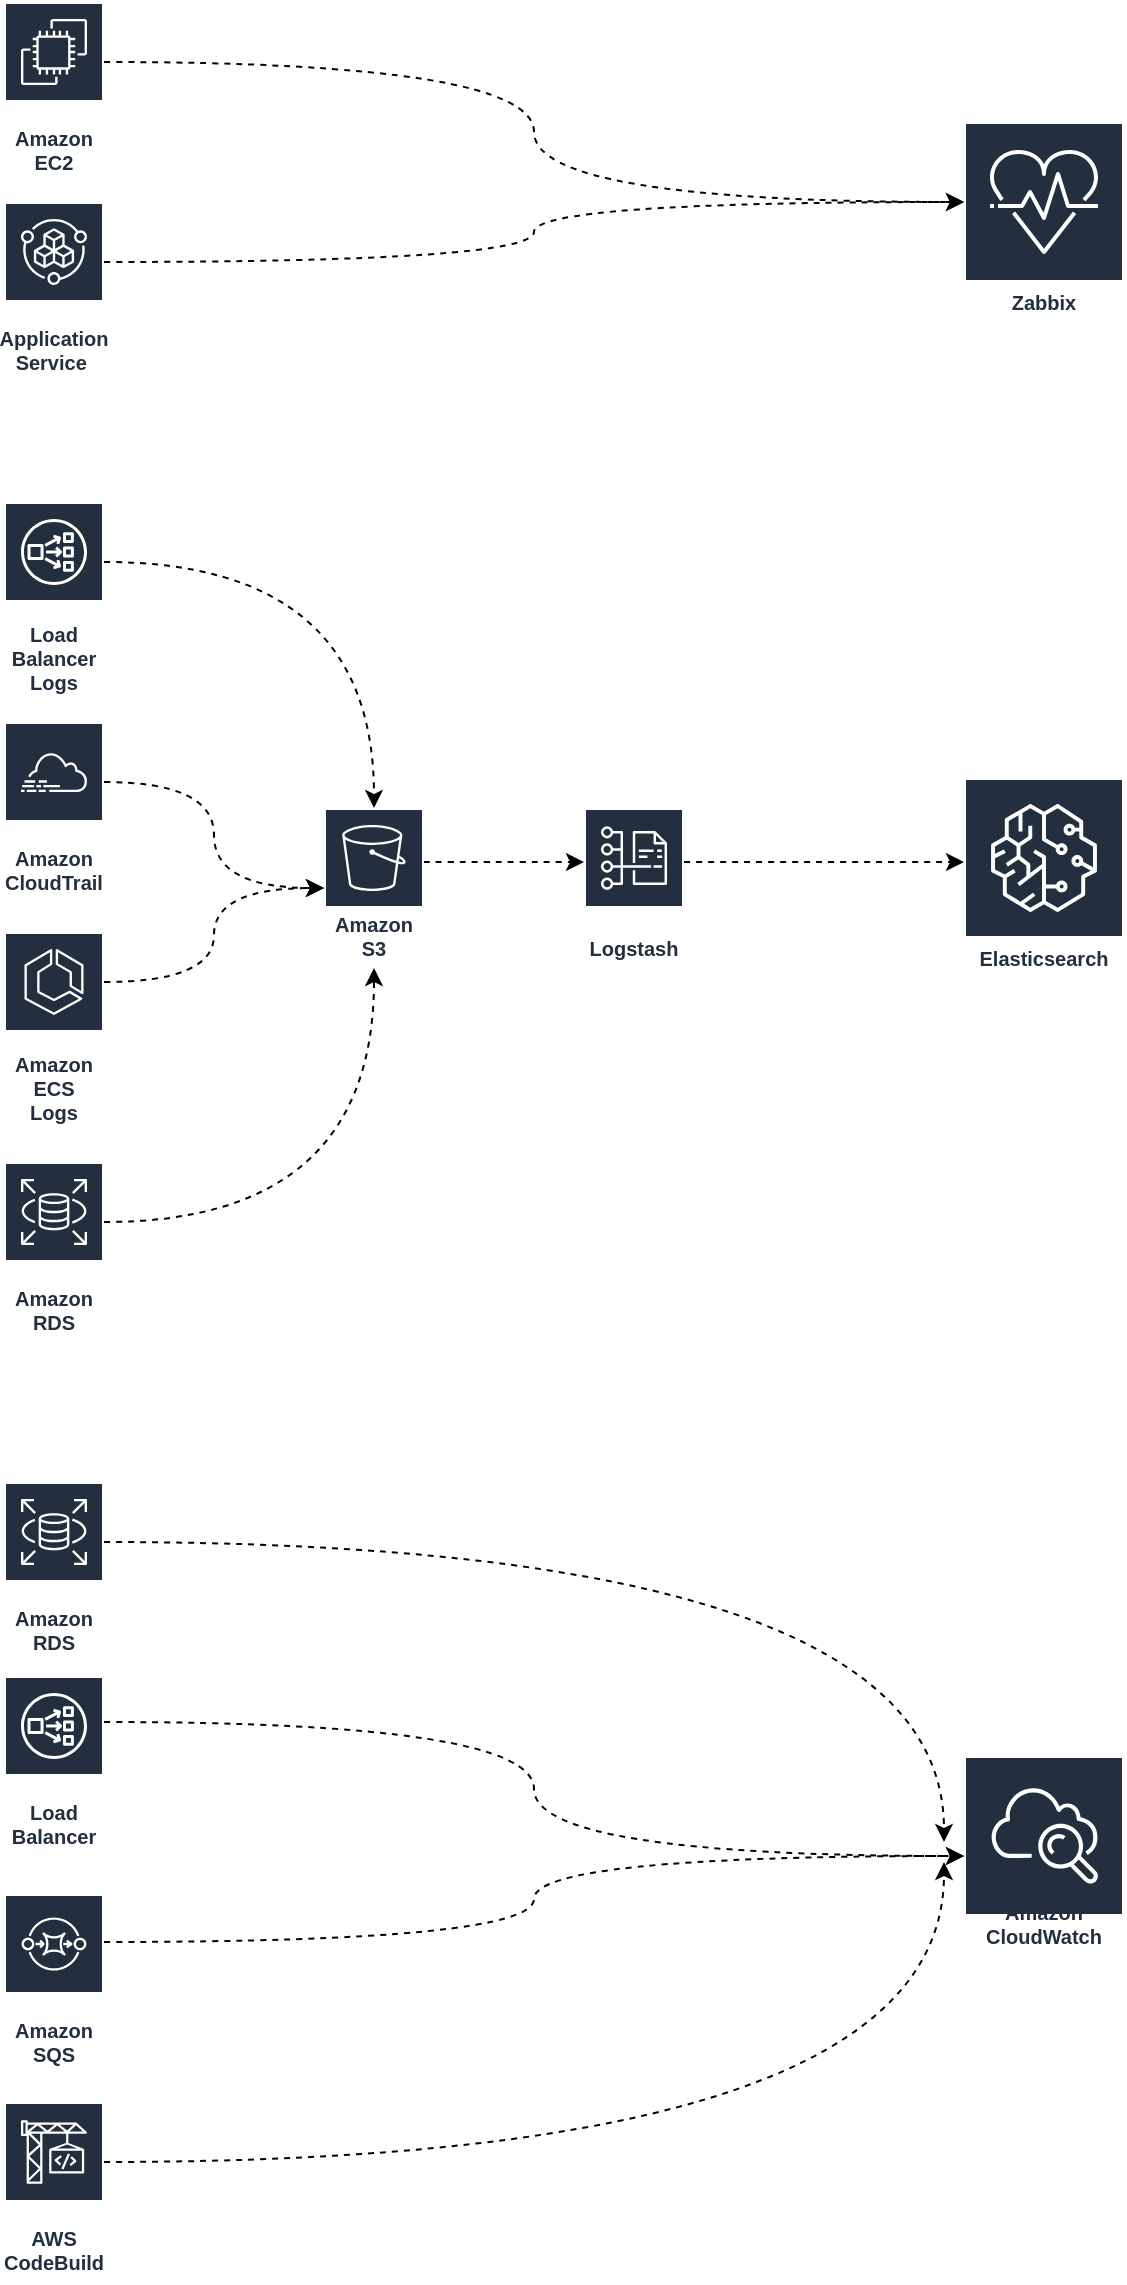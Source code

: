 <mxfile version="20.2.8" type="github">
  <diagram id="tJY2ODOWQmyJSE9CdAt4" name="第 1 页">
    <mxGraphModel dx="1564" dy="868" grid="1" gridSize="10" guides="1" tooltips="1" connect="1" arrows="1" fold="1" page="1" pageScale="1" pageWidth="827" pageHeight="1169" math="0" shadow="0">
      <root>
        <mxCell id="0" />
        <mxCell id="1" parent="0" />
        <mxCell id="pdvtcB01t5W5UgY1sVy7-7" style="edgeStyle=orthogonalEdgeStyle;curved=1;rounded=0;jumpStyle=arc;orthogonalLoop=1;jettySize=auto;html=1;dashed=1;" edge="1" parent="1" source="G7RzPLKMRkM8X4vD6-xc-1" target="G7RzPLKMRkM8X4vD6-xc-13">
          <mxGeometry relative="1" as="geometry">
            <Array as="points">
              <mxPoint x="145" y="410" />
              <mxPoint x="145" y="463" />
            </Array>
          </mxGeometry>
        </mxCell>
        <mxCell id="G7RzPLKMRkM8X4vD6-xc-1" value="Amazon&lt;br&gt;CloudTrail" style="sketch=0;outlineConnect=0;fontColor=#232F3E;gradientColor=none;strokeColor=#ffffff;fillColor=#232F3E;dashed=0;verticalLabelPosition=middle;verticalAlign=bottom;align=center;html=1;whiteSpace=wrap;fontSize=10;fontStyle=1;spacing=3;shape=mxgraph.aws4.productIcon;prIcon=mxgraph.aws4.cloudtrail;" parent="1" vertex="1">
          <mxGeometry x="40" y="380" width="50" height="90" as="geometry" />
        </mxCell>
        <mxCell id="G7RzPLKMRkM8X4vD6-xc-2" value="Amazon CloudWatch" style="sketch=0;outlineConnect=0;fontColor=#232F3E;gradientColor=none;strokeColor=#ffffff;fillColor=#232F3E;dashed=0;verticalLabelPosition=middle;verticalAlign=bottom;align=center;html=1;whiteSpace=wrap;fontSize=10;fontStyle=1;spacing=3;shape=mxgraph.aws4.productIcon;prIcon=mxgraph.aws4.cloudwatch;" parent="1" vertex="1">
          <mxGeometry x="520" y="897" width="80" height="100" as="geometry" />
        </mxCell>
        <mxCell id="pdvtcB01t5W5UgY1sVy7-12" style="edgeStyle=orthogonalEdgeStyle;curved=1;rounded=0;jumpStyle=arc;orthogonalLoop=1;jettySize=auto;html=1;dashed=1;" edge="1" parent="1" source="G7RzPLKMRkM8X4vD6-xc-3" target="G7RzPLKMRkM8X4vD6-xc-13">
          <mxGeometry relative="1" as="geometry">
            <Array as="points">
              <mxPoint x="225" y="630" />
            </Array>
          </mxGeometry>
        </mxCell>
        <mxCell id="G7RzPLKMRkM8X4vD6-xc-3" value="Amazon RDS" style="sketch=0;outlineConnect=0;fontColor=#232F3E;gradientColor=none;strokeColor=#ffffff;fillColor=#232F3E;dashed=0;verticalLabelPosition=middle;verticalAlign=bottom;align=center;html=1;whiteSpace=wrap;fontSize=10;fontStyle=1;spacing=3;shape=mxgraph.aws4.productIcon;prIcon=mxgraph.aws4.rds;" parent="1" vertex="1">
          <mxGeometry x="40" y="600" width="50" height="90" as="geometry" />
        </mxCell>
        <mxCell id="pdvtcB01t5W5UgY1sVy7-24" style="edgeStyle=orthogonalEdgeStyle;curved=1;rounded=0;jumpStyle=arc;orthogonalLoop=1;jettySize=auto;html=1;dashed=1;" edge="1" parent="1" source="G7RzPLKMRkM8X4vD6-xc-4" target="G7RzPLKMRkM8X4vD6-xc-2">
          <mxGeometry relative="1" as="geometry">
            <Array as="points">
              <mxPoint x="305" y="990" />
              <mxPoint x="305" y="947" />
            </Array>
          </mxGeometry>
        </mxCell>
        <mxCell id="G7RzPLKMRkM8X4vD6-xc-4" value="Amazon SQS" style="sketch=0;outlineConnect=0;fontColor=#232F3E;gradientColor=none;strokeColor=#ffffff;fillColor=#232F3E;dashed=0;verticalLabelPosition=middle;verticalAlign=bottom;align=center;html=1;whiteSpace=wrap;fontSize=10;fontStyle=1;spacing=3;shape=mxgraph.aws4.productIcon;prIcon=mxgraph.aws4.sqs;" parent="1" vertex="1">
          <mxGeometry x="40" y="966" width="50" height="90" as="geometry" />
        </mxCell>
        <mxCell id="pdvtcB01t5W5UgY1sVy7-4" style="edgeStyle=orthogonalEdgeStyle;curved=1;rounded=0;jumpStyle=arc;orthogonalLoop=1;jettySize=auto;html=1;dashed=1;" edge="1" parent="1" source="G7RzPLKMRkM8X4vD6-xc-5" target="G7RzPLKMRkM8X4vD6-xc-17">
          <mxGeometry relative="1" as="geometry">
            <mxPoint x="530" y="50" as="targetPoint" />
            <Array as="points">
              <mxPoint x="305" y="50" />
              <mxPoint x="305" y="120" />
            </Array>
          </mxGeometry>
        </mxCell>
        <mxCell id="G7RzPLKMRkM8X4vD6-xc-5" value="Amazon EC2" style="sketch=0;outlineConnect=0;fontColor=#232F3E;gradientColor=none;strokeColor=#ffffff;fillColor=#232F3E;dashed=0;verticalLabelPosition=middle;verticalAlign=bottom;align=center;html=1;whiteSpace=wrap;fontSize=10;fontStyle=1;spacing=3;shape=mxgraph.aws4.productIcon;prIcon=mxgraph.aws4.ec2;" parent="1" vertex="1">
          <mxGeometry x="40" y="20" width="50" height="90" as="geometry" />
        </mxCell>
        <mxCell id="pdvtcB01t5W5UgY1sVy7-8" style="edgeStyle=orthogonalEdgeStyle;curved=1;rounded=0;jumpStyle=arc;orthogonalLoop=1;jettySize=auto;html=1;dashed=1;" edge="1" parent="1" source="G7RzPLKMRkM8X4vD6-xc-6" target="G7RzPLKMRkM8X4vD6-xc-13">
          <mxGeometry relative="1" as="geometry">
            <Array as="points">
              <mxPoint x="145" y="510" />
              <mxPoint x="145" y="463" />
            </Array>
          </mxGeometry>
        </mxCell>
        <mxCell id="G7RzPLKMRkM8X4vD6-xc-6" value="Amazon ECS Logs" style="sketch=0;outlineConnect=0;fontColor=#232F3E;gradientColor=none;strokeColor=#ffffff;fillColor=#232F3E;dashed=0;verticalLabelPosition=middle;verticalAlign=bottom;align=center;html=1;whiteSpace=wrap;fontSize=10;fontStyle=1;spacing=3;shape=mxgraph.aws4.productIcon;prIcon=mxgraph.aws4.ecs;" parent="1" vertex="1">
          <mxGeometry x="40" y="485" width="50" height="100" as="geometry" />
        </mxCell>
        <mxCell id="pdvtcB01t5W5UgY1sVy7-11" style="edgeStyle=orthogonalEdgeStyle;curved=1;rounded=0;jumpStyle=arc;orthogonalLoop=1;jettySize=auto;html=1;dashed=1;" edge="1" parent="1" source="G7RzPLKMRkM8X4vD6-xc-7" target="G7RzPLKMRkM8X4vD6-xc-13">
          <mxGeometry relative="1" as="geometry">
            <Array as="points">
              <mxPoint x="225" y="300" />
            </Array>
          </mxGeometry>
        </mxCell>
        <mxCell id="G7RzPLKMRkM8X4vD6-xc-7" value="Load Balancer&lt;br&gt;Logs" style="sketch=0;outlineConnect=0;fontColor=#232F3E;gradientColor=none;strokeColor=#ffffff;fillColor=#232F3E;dashed=0;verticalLabelPosition=middle;verticalAlign=bottom;align=center;html=1;whiteSpace=wrap;fontSize=10;fontStyle=1;spacing=3;shape=mxgraph.aws4.productIcon;prIcon=mxgraph.aws4.network_load_balancer;" parent="1" vertex="1">
          <mxGeometry x="40" y="270" width="50" height="100" as="geometry" />
        </mxCell>
        <mxCell id="pdvtcB01t5W5UgY1sVy7-29" style="edgeStyle=orthogonalEdgeStyle;curved=1;rounded=0;jumpStyle=arc;orthogonalLoop=1;jettySize=auto;html=1;dashed=1;" edge="1" parent="1" source="G7RzPLKMRkM8X4vD6-xc-8">
          <mxGeometry relative="1" as="geometry">
            <mxPoint x="510" y="950" as="targetPoint" />
            <Array as="points">
              <mxPoint x="510" y="1100" />
            </Array>
          </mxGeometry>
        </mxCell>
        <mxCell id="G7RzPLKMRkM8X4vD6-xc-8" value="AWS CodeBuild" style="sketch=0;outlineConnect=0;fontColor=#232F3E;gradientColor=none;strokeColor=#ffffff;fillColor=#232F3E;dashed=0;verticalLabelPosition=middle;verticalAlign=bottom;align=center;html=1;whiteSpace=wrap;fontSize=10;fontStyle=1;spacing=3;shape=mxgraph.aws4.productIcon;prIcon=mxgraph.aws4.codebuild;" parent="1" vertex="1">
          <mxGeometry x="40" y="1070" width="50" height="90" as="geometry" />
        </mxCell>
        <mxCell id="pdvtcB01t5W5UgY1sVy7-5" style="edgeStyle=orthogonalEdgeStyle;curved=1;rounded=0;jumpStyle=arc;orthogonalLoop=1;jettySize=auto;html=1;dashed=1;" edge="1" parent="1" source="G7RzPLKMRkM8X4vD6-xc-9" target="G7RzPLKMRkM8X4vD6-xc-17">
          <mxGeometry relative="1" as="geometry">
            <mxPoint x="520" y="60" as="targetPoint" />
            <Array as="points">
              <mxPoint x="305" y="150" />
              <mxPoint x="305" y="120" />
            </Array>
          </mxGeometry>
        </mxCell>
        <mxCell id="G7RzPLKMRkM8X4vD6-xc-9" value="Application Service&amp;nbsp;" style="sketch=0;outlineConnect=0;fontColor=#232F3E;gradientColor=none;strokeColor=#ffffff;fillColor=#232F3E;dashed=0;verticalLabelPosition=middle;verticalAlign=bottom;align=center;html=1;whiteSpace=wrap;fontSize=10;fontStyle=1;spacing=3;shape=mxgraph.aws4.productIcon;prIcon=mxgraph.aws4.service_catalog;" parent="1" vertex="1">
          <mxGeometry x="40" y="120" width="50" height="90" as="geometry" />
        </mxCell>
        <mxCell id="pdvtcB01t5W5UgY1sVy7-28" style="edgeStyle=orthogonalEdgeStyle;curved=1;rounded=0;jumpStyle=arc;orthogonalLoop=1;jettySize=auto;html=1;dashed=1;" edge="1" parent="1" source="G7RzPLKMRkM8X4vD6-xc-10">
          <mxGeometry relative="1" as="geometry">
            <mxPoint x="510" y="940" as="targetPoint" />
            <Array as="points">
              <mxPoint x="510" y="790" />
            </Array>
          </mxGeometry>
        </mxCell>
        <mxCell id="G7RzPLKMRkM8X4vD6-xc-10" value="Amazon RDS" style="sketch=0;outlineConnect=0;fontColor=#232F3E;gradientColor=none;strokeColor=#ffffff;fillColor=#232F3E;dashed=0;verticalLabelPosition=middle;verticalAlign=bottom;align=center;html=1;whiteSpace=wrap;fontSize=10;fontStyle=1;spacing=3;shape=mxgraph.aws4.productIcon;prIcon=mxgraph.aws4.rds;" parent="1" vertex="1">
          <mxGeometry x="40" y="760" width="50" height="90" as="geometry" />
        </mxCell>
        <mxCell id="pdvtcB01t5W5UgY1sVy7-22" style="edgeStyle=orthogonalEdgeStyle;curved=1;rounded=0;jumpStyle=arc;orthogonalLoop=1;jettySize=auto;html=1;dashed=1;" edge="1" parent="1" source="G7RzPLKMRkM8X4vD6-xc-12" target="G7RzPLKMRkM8X4vD6-xc-2">
          <mxGeometry relative="1" as="geometry">
            <Array as="points">
              <mxPoint x="305" y="880" />
              <mxPoint x="305" y="947" />
            </Array>
          </mxGeometry>
        </mxCell>
        <mxCell id="G7RzPLKMRkM8X4vD6-xc-12" value="Load Balancer" style="sketch=0;outlineConnect=0;fontColor=#232F3E;gradientColor=none;strokeColor=#ffffff;fillColor=#232F3E;dashed=0;verticalLabelPosition=middle;verticalAlign=bottom;align=center;html=1;whiteSpace=wrap;fontSize=10;fontStyle=1;spacing=3;shape=mxgraph.aws4.productIcon;prIcon=mxgraph.aws4.network_load_balancer;" parent="1" vertex="1">
          <mxGeometry x="40" y="857" width="50" height="90" as="geometry" />
        </mxCell>
        <mxCell id="pdvtcB01t5W5UgY1sVy7-13" value="" style="edgeStyle=orthogonalEdgeStyle;curved=1;rounded=0;jumpStyle=arc;orthogonalLoop=1;jettySize=auto;html=1;dashed=1;" edge="1" parent="1" source="G7RzPLKMRkM8X4vD6-xc-13" target="G7RzPLKMRkM8X4vD6-xc-15">
          <mxGeometry relative="1" as="geometry">
            <Array as="points">
              <mxPoint x="280" y="450" />
              <mxPoint x="280" y="450" />
            </Array>
          </mxGeometry>
        </mxCell>
        <mxCell id="G7RzPLKMRkM8X4vD6-xc-13" value="Amazon S3" style="sketch=0;outlineConnect=0;fontColor=#232F3E;gradientColor=none;strokeColor=#ffffff;fillColor=#232F3E;dashed=0;verticalLabelPosition=middle;verticalAlign=bottom;align=center;html=1;whiteSpace=wrap;fontSize=10;fontStyle=1;spacing=3;shape=mxgraph.aws4.productIcon;prIcon=mxgraph.aws4.s3;" parent="1" vertex="1">
          <mxGeometry x="200" y="423" width="50" height="80" as="geometry" />
        </mxCell>
        <mxCell id="pdvtcB01t5W5UgY1sVy7-16" style="edgeStyle=orthogonalEdgeStyle;curved=1;rounded=0;jumpStyle=arc;orthogonalLoop=1;jettySize=auto;html=1;dashed=1;" edge="1" parent="1" source="G7RzPLKMRkM8X4vD6-xc-15" target="G7RzPLKMRkM8X4vD6-xc-16">
          <mxGeometry relative="1" as="geometry">
            <Array as="points">
              <mxPoint x="450" y="450" />
              <mxPoint x="450" y="450" />
            </Array>
          </mxGeometry>
        </mxCell>
        <mxCell id="G7RzPLKMRkM8X4vD6-xc-15" value="Logstash" style="sketch=0;outlineConnect=0;fontColor=#232F3E;gradientColor=none;strokeColor=#ffffff;fillColor=#232F3E;dashed=0;verticalLabelPosition=middle;verticalAlign=bottom;align=center;html=1;whiteSpace=wrap;fontSize=10;fontStyle=1;spacing=3;shape=mxgraph.aws4.productIcon;prIcon=mxgraph.aws4.cost_and_usage_report;" parent="1" vertex="1">
          <mxGeometry x="330" y="423" width="50" height="80" as="geometry" />
        </mxCell>
        <mxCell id="G7RzPLKMRkM8X4vD6-xc-16" value="Elasticsearch" style="sketch=0;outlineConnect=0;fontColor=#232F3E;gradientColor=none;strokeColor=#ffffff;fillColor=#232F3E;dashed=0;verticalLabelPosition=middle;verticalAlign=bottom;align=center;html=1;whiteSpace=wrap;fontSize=10;fontStyle=1;spacing=3;shape=mxgraph.aws4.productIcon;prIcon=mxgraph.aws4.sagemaker;" parent="1" vertex="1">
          <mxGeometry x="520" y="408" width="80" height="100" as="geometry" />
        </mxCell>
        <mxCell id="G7RzPLKMRkM8X4vD6-xc-17" value="Zabbix" style="sketch=0;outlineConnect=0;fontColor=#232F3E;gradientColor=none;strokeColor=#ffffff;fillColor=#232F3E;dashed=0;verticalLabelPosition=middle;verticalAlign=bottom;align=center;html=1;whiteSpace=wrap;fontSize=10;fontStyle=1;spacing=3;shape=mxgraph.aws4.productIcon;prIcon=mxgraph.aws4.personal_health_dashboard;" parent="1" vertex="1">
          <mxGeometry x="520" y="80" width="80" height="100" as="geometry" />
        </mxCell>
      </root>
    </mxGraphModel>
  </diagram>
</mxfile>
